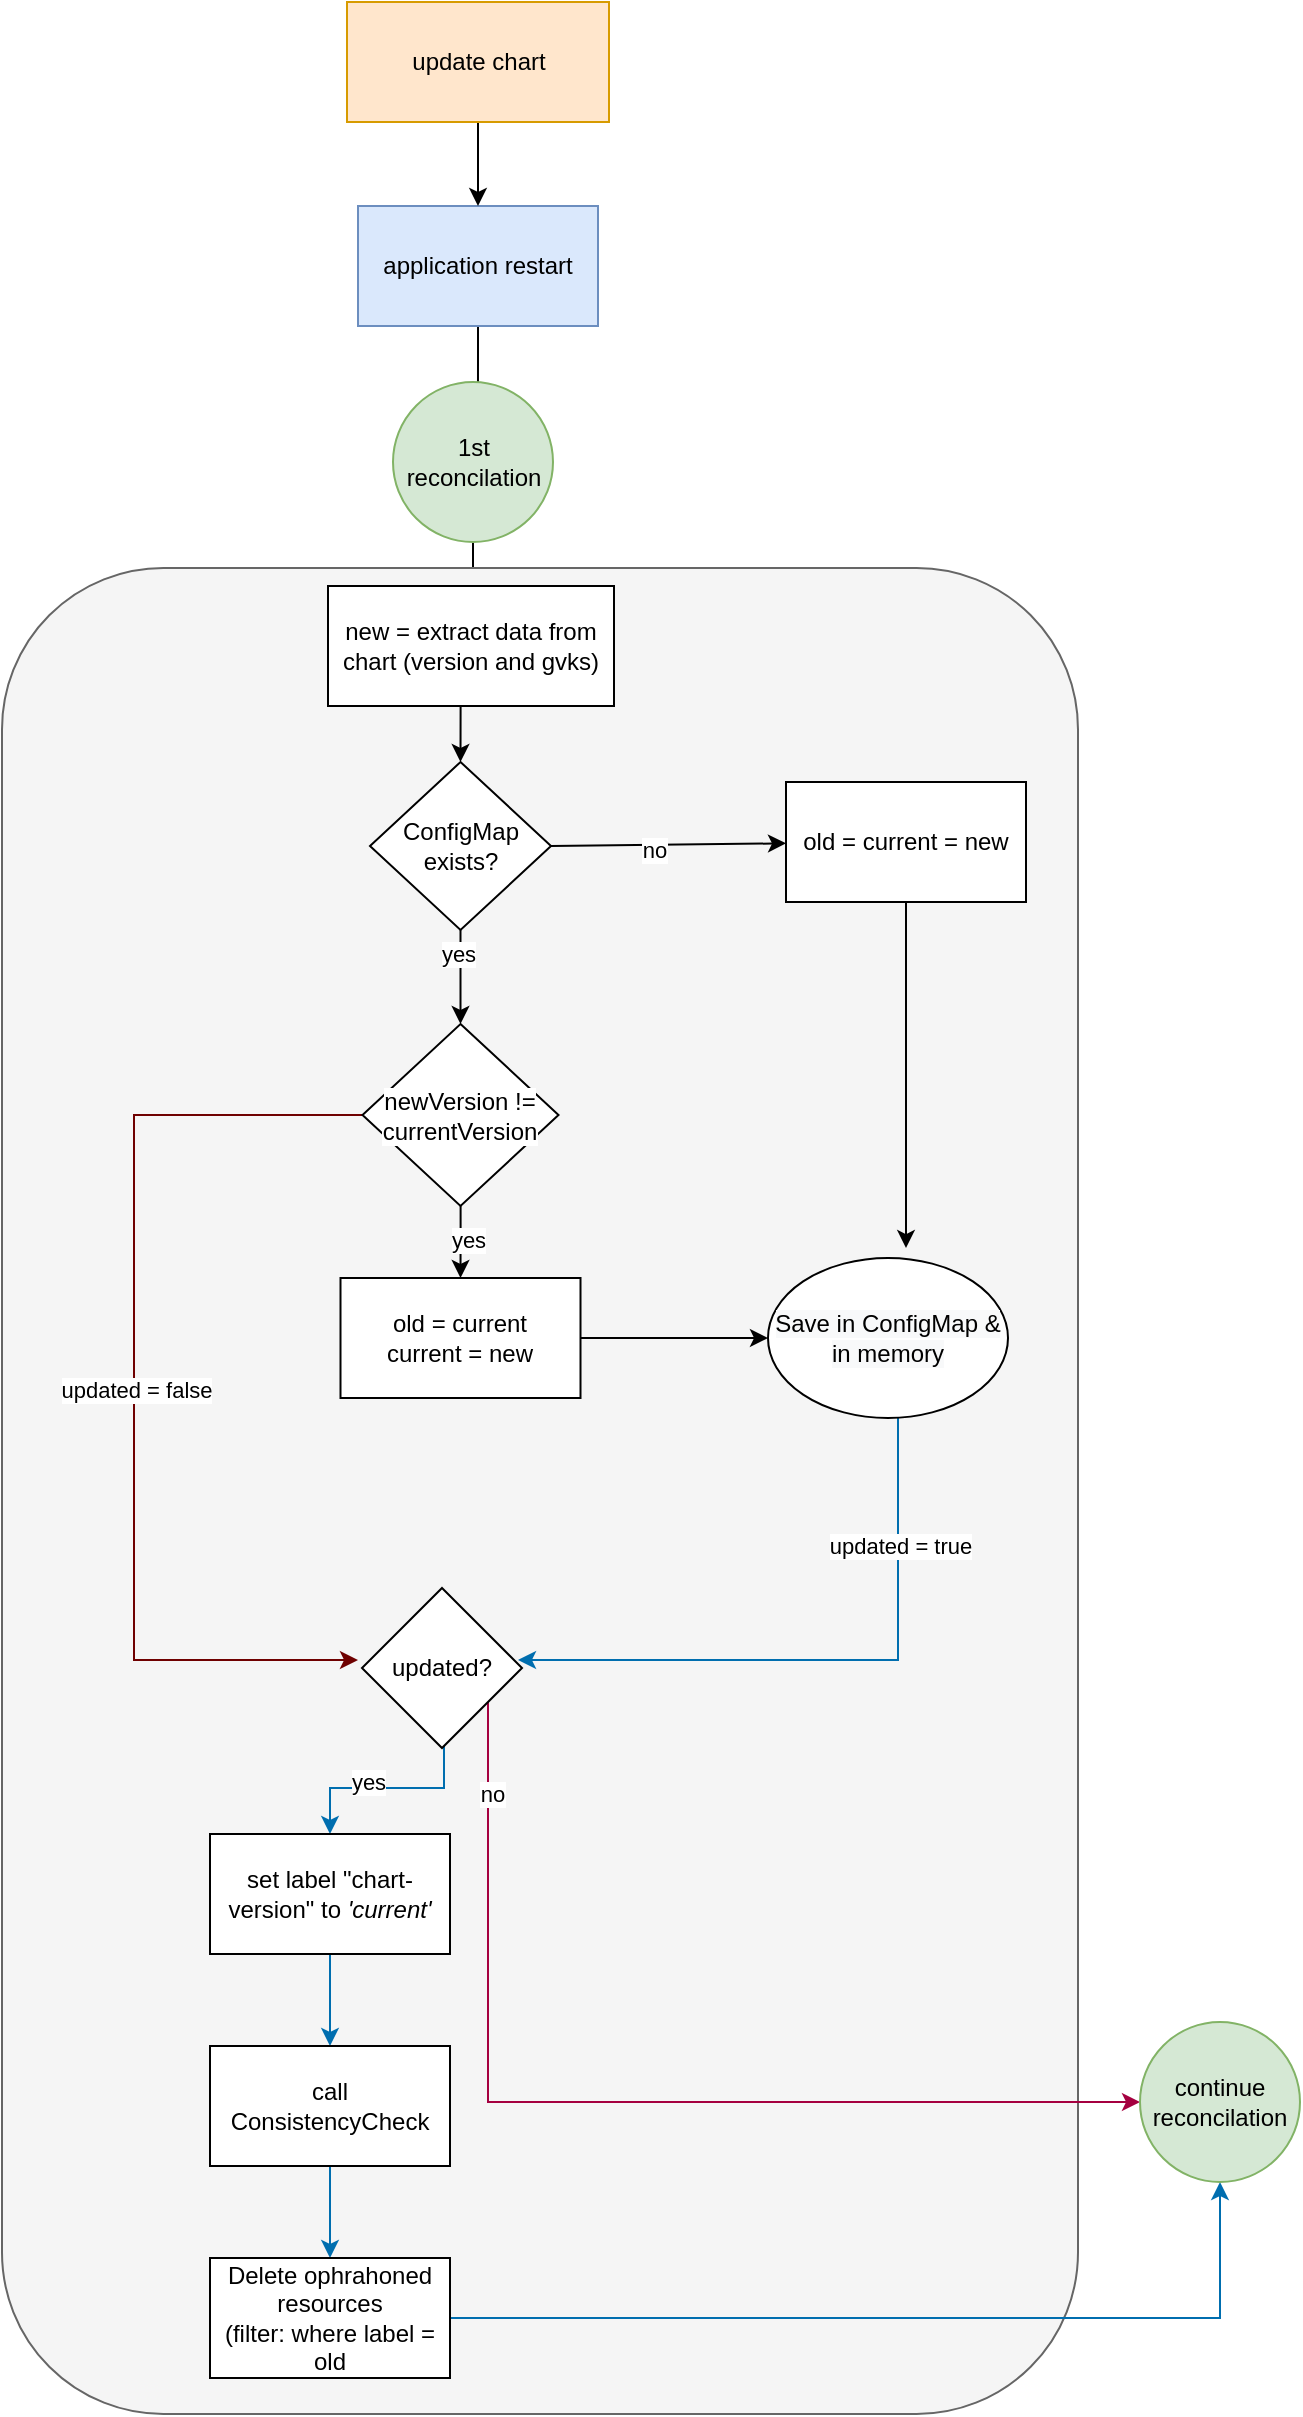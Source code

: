 <mxfile version="20.6.0" type="device"><diagram id="OHXYj9Oo1Txj0N6eSHdf" name="Strona-1"><mxGraphModel dx="3231" dy="1258" grid="0" gridSize="10" guides="1" tooltips="1" connect="1" arrows="1" fold="1" page="0" pageScale="1" pageWidth="827" pageHeight="1169" math="0" shadow="0"><root><mxCell id="0"/><mxCell id="1" parent="0"/><mxCell id="QBl34vz8bVypGpjPJ9T1-3" style="edgeStyle=orthogonalEdgeStyle;rounded=0;orthogonalLoop=1;jettySize=auto;html=1;entryX=0.531;entryY=0.188;entryDx=0;entryDy=0;entryPerimeter=0;" edge="1" parent="1" source="2K-8jbpOSL6tKk4jxHVO-1" target="QBl34vz8bVypGpjPJ9T1-2"><mxGeometry relative="1" as="geometry"/></mxCell><mxCell id="2K-8jbpOSL6tKk4jxHVO-1" value="application restart" style="rounded=0;whiteSpace=wrap;html=1;fillColor=#dae8fc;strokeColor=#6c8ebf;" parent="1" vertex="1"><mxGeometry x="-477" y="128" width="120" height="60" as="geometry"/></mxCell><mxCell id="QBl34vz8bVypGpjPJ9T1-55" style="edgeStyle=orthogonalEdgeStyle;rounded=0;orthogonalLoop=1;jettySize=auto;html=1;entryX=0.5;entryY=0;entryDx=0;entryDy=0;" edge="1" parent="1" source="2K-8jbpOSL6tKk4jxHVO-2" target="2K-8jbpOSL6tKk4jxHVO-1"><mxGeometry relative="1" as="geometry"/></mxCell><mxCell id="2K-8jbpOSL6tKk4jxHVO-2" value="update chart" style="rounded=0;whiteSpace=wrap;html=1;fillColor=#ffe6cc;strokeColor=#d79b00;" parent="1" vertex="1"><mxGeometry x="-482.5" y="26" width="131" height="60" as="geometry"/></mxCell><mxCell id="QBl34vz8bVypGpjPJ9T1-45" style="edgeStyle=orthogonalEdgeStyle;rounded=0;orthogonalLoop=1;jettySize=auto;html=1;" edge="1" parent="1" source="QBl34vz8bVypGpjPJ9T1-2" target="QBl34vz8bVypGpjPJ9T1-4"><mxGeometry relative="1" as="geometry"/></mxCell><mxCell id="QBl34vz8bVypGpjPJ9T1-2" value="1st reconcilation" style="ellipse;whiteSpace=wrap;html=1;aspect=fixed;fillColor=#d5e8d4;strokeColor=#82b366;" vertex="1" parent="1"><mxGeometry x="-459.5" y="216" width="80" height="80" as="geometry"/></mxCell><mxCell id="QBl34vz8bVypGpjPJ9T1-4" value="" style="rounded=1;whiteSpace=wrap;html=1;fillColor=#f5f5f5;fontColor=#333333;strokeColor=#666666;" vertex="1" parent="1"><mxGeometry x="-655" y="309" width="538" height="923" as="geometry"/></mxCell><mxCell id="QBl34vz8bVypGpjPJ9T1-17" style="edgeStyle=orthogonalEdgeStyle;rounded=0;orthogonalLoop=1;jettySize=auto;html=1;exitX=0.5;exitY=1;exitDx=0;exitDy=0;entryX=0.5;entryY=0;entryDx=0;entryDy=0;" edge="1" parent="1" source="QBl34vz8bVypGpjPJ9T1-5" target="QBl34vz8bVypGpjPJ9T1-16"><mxGeometry relative="1" as="geometry"/></mxCell><mxCell id="QBl34vz8bVypGpjPJ9T1-5" value="new = extract data from chart (version and gvks)" style="rounded=0;whiteSpace=wrap;html=1;" vertex="1" parent="1"><mxGeometry x="-492" y="318" width="143" height="60" as="geometry"/></mxCell><mxCell id="QBl34vz8bVypGpjPJ9T1-14" style="edgeStyle=orthogonalEdgeStyle;rounded=0;orthogonalLoop=1;jettySize=auto;html=1;entryX=0.575;entryY=-0.062;entryDx=0;entryDy=0;entryPerimeter=0;" edge="1" parent="1" source="QBl34vz8bVypGpjPJ9T1-7" target="QBl34vz8bVypGpjPJ9T1-11"><mxGeometry relative="1" as="geometry"/></mxCell><mxCell id="QBl34vz8bVypGpjPJ9T1-7" value="old = current = new" style="rounded=0;whiteSpace=wrap;html=1;" vertex="1" parent="1"><mxGeometry x="-263" y="416" width="120" height="60" as="geometry"/></mxCell><mxCell id="QBl34vz8bVypGpjPJ9T1-31" style="edgeStyle=orthogonalEdgeStyle;rounded=0;orthogonalLoop=1;jettySize=auto;html=1;entryX=1;entryY=0.5;entryDx=0;entryDy=0;fillColor=#1ba1e2;strokeColor=#006EAF;" edge="1" parent="1" source="QBl34vz8bVypGpjPJ9T1-11"><mxGeometry relative="1" as="geometry"><mxPoint x="-397" y="855" as="targetPoint"/><Array as="points"><mxPoint x="-207" y="855"/></Array></mxGeometry></mxCell><mxCell id="QBl34vz8bVypGpjPJ9T1-52" value="updated = true" style="edgeLabel;html=1;align=center;verticalAlign=middle;resizable=0;points=[];" vertex="1" connectable="0" parent="QBl34vz8bVypGpjPJ9T1-31"><mxGeometry x="-0.591" y="1" relative="1" as="geometry"><mxPoint as="offset"/></mxGeometry></mxCell><mxCell id="QBl34vz8bVypGpjPJ9T1-11" value="&lt;span style=&quot;color: rgb(0, 0, 0); font-family: Helvetica; font-size: 12px; font-style: normal; font-variant-ligatures: normal; font-variant-caps: normal; font-weight: 400; letter-spacing: normal; orphans: 2; text-align: center; text-indent: 0px; text-transform: none; widows: 2; word-spacing: 0px; -webkit-text-stroke-width: 0px; background-color: rgb(248, 249, 250); text-decoration-thickness: initial; text-decoration-style: initial; text-decoration-color: initial; float: none; display: inline !important;&quot;&gt;Save in ConfigMap &amp;amp; in memory&lt;/span&gt;" style="ellipse;whiteSpace=wrap;html=1;" vertex="1" parent="1"><mxGeometry x="-272" y="654" width="120" height="80" as="geometry"/></mxCell><mxCell id="QBl34vz8bVypGpjPJ9T1-23" style="edgeStyle=orthogonalEdgeStyle;rounded=0;orthogonalLoop=1;jettySize=auto;html=1;" edge="1" parent="1" source="QBl34vz8bVypGpjPJ9T1-12" target="QBl34vz8bVypGpjPJ9T1-11"><mxGeometry relative="1" as="geometry"/></mxCell><mxCell id="QBl34vz8bVypGpjPJ9T1-12" value="old = current&lt;br&gt;current = new" style="rounded=0;whiteSpace=wrap;html=1;" vertex="1" parent="1"><mxGeometry x="-485.75" y="664" width="120" height="60" as="geometry"/></mxCell><mxCell id="QBl34vz8bVypGpjPJ9T1-22" style="edgeStyle=orthogonalEdgeStyle;rounded=0;orthogonalLoop=1;jettySize=auto;html=1;exitX=0.5;exitY=1;exitDx=0;exitDy=0;" edge="1" parent="1" source="QBl34vz8bVypGpjPJ9T1-16" target="QBl34vz8bVypGpjPJ9T1-20"><mxGeometry relative="1" as="geometry"/></mxCell><mxCell id="QBl34vz8bVypGpjPJ9T1-26" value="yes" style="edgeLabel;html=1;align=center;verticalAlign=middle;resizable=0;points=[];" vertex="1" connectable="0" parent="QBl34vz8bVypGpjPJ9T1-22"><mxGeometry x="-0.489" y="-2" relative="1" as="geometry"><mxPoint as="offset"/></mxGeometry></mxCell><mxCell id="QBl34vz8bVypGpjPJ9T1-16" value="ConfigMap exists?" style="rhombus;whiteSpace=wrap;html=1;" vertex="1" parent="1"><mxGeometry x="-471" y="406" width="90.5" height="84" as="geometry"/></mxCell><mxCell id="QBl34vz8bVypGpjPJ9T1-18" value="" style="endArrow=classic;html=1;rounded=0;exitX=1;exitY=0.5;exitDx=0;exitDy=0;" edge="1" parent="1" source="QBl34vz8bVypGpjPJ9T1-16" target="QBl34vz8bVypGpjPJ9T1-7"><mxGeometry width="50" height="50" relative="1" as="geometry"><mxPoint x="-211" y="461" as="sourcePoint"/><mxPoint x="-161" y="411" as="targetPoint"/></mxGeometry></mxCell><mxCell id="QBl34vz8bVypGpjPJ9T1-25" value="no" style="edgeLabel;html=1;align=center;verticalAlign=middle;resizable=0;points=[];" vertex="1" connectable="0" parent="QBl34vz8bVypGpjPJ9T1-18"><mxGeometry x="-0.124" y="-2" relative="1" as="geometry"><mxPoint as="offset"/></mxGeometry></mxCell><mxCell id="QBl34vz8bVypGpjPJ9T1-24" style="edgeStyle=orthogonalEdgeStyle;rounded=0;orthogonalLoop=1;jettySize=auto;html=1;entryX=0.5;entryY=0;entryDx=0;entryDy=0;" edge="1" parent="1" source="QBl34vz8bVypGpjPJ9T1-20" target="QBl34vz8bVypGpjPJ9T1-12"><mxGeometry relative="1" as="geometry"/></mxCell><mxCell id="QBl34vz8bVypGpjPJ9T1-27" value="yes" style="edgeLabel;html=1;align=center;verticalAlign=middle;resizable=0;points=[];" vertex="1" connectable="0" parent="QBl34vz8bVypGpjPJ9T1-24"><mxGeometry x="0.046" y="-3" relative="1" as="geometry"><mxPoint as="offset"/></mxGeometry></mxCell><mxCell id="QBl34vz8bVypGpjPJ9T1-32" style="edgeStyle=orthogonalEdgeStyle;rounded=0;orthogonalLoop=1;jettySize=auto;html=1;fillColor=#a20025;strokeColor=#6F0000;" edge="1" parent="1" source="QBl34vz8bVypGpjPJ9T1-20"><mxGeometry relative="1" as="geometry"><mxPoint x="-477" y="855" as="targetPoint"/><Array as="points"><mxPoint x="-589" y="583"/><mxPoint x="-589" y="855"/></Array></mxGeometry></mxCell><mxCell id="QBl34vz8bVypGpjPJ9T1-53" value="updated = false" style="edgeLabel;html=1;align=center;verticalAlign=middle;resizable=0;points=[];" vertex="1" connectable="0" parent="QBl34vz8bVypGpjPJ9T1-32"><mxGeometry x="0.007" y="1" relative="1" as="geometry"><mxPoint as="offset"/></mxGeometry></mxCell><mxCell id="QBl34vz8bVypGpjPJ9T1-20" value="&lt;span style=&quot;color: rgb(0, 0, 0); font-family: Helvetica; font-size: 12px; font-style: normal; font-variant-ligatures: normal; font-variant-caps: normal; font-weight: 400; letter-spacing: normal; orphans: 2; text-align: center; text-indent: 0px; text-transform: none; widows: 2; word-spacing: 0px; -webkit-text-stroke-width: 0px; background-color: rgb(255, 255, 255); text-decoration-thickness: initial; text-decoration-style: initial; text-decoration-color: initial; float: none; display: inline !important;&quot;&gt;newVersion != currentVersion&lt;/span&gt;" style="rhombus;whiteSpace=wrap;html=1;" vertex="1" parent="1"><mxGeometry x="-474.75" y="537" width="98" height="91" as="geometry"/></mxCell><mxCell id="QBl34vz8bVypGpjPJ9T1-35" style="edgeStyle=orthogonalEdgeStyle;rounded=0;orthogonalLoop=1;jettySize=auto;html=1;entryX=0.5;entryY=0;entryDx=0;entryDy=0;fillColor=#1ba1e2;strokeColor=#006EAF;" edge="1" parent="1" target="QBl34vz8bVypGpjPJ9T1-34"><mxGeometry relative="1" as="geometry"><mxPoint x="-437" y="895" as="sourcePoint"/><Array as="points"><mxPoint x="-434" y="895"/><mxPoint x="-434" y="919"/><mxPoint x="-491" y="919"/></Array></mxGeometry></mxCell><mxCell id="QBl34vz8bVypGpjPJ9T1-47" value="yes" style="edgeLabel;html=1;align=center;verticalAlign=middle;resizable=0;points=[];" vertex="1" connectable="0" parent="QBl34vz8bVypGpjPJ9T1-35"><mxGeometry x="0.218" y="-3" relative="1" as="geometry"><mxPoint as="offset"/></mxGeometry></mxCell><mxCell id="QBl34vz8bVypGpjPJ9T1-37" style="edgeStyle=orthogonalEdgeStyle;rounded=0;orthogonalLoop=1;jettySize=auto;html=1;entryX=0.5;entryY=0;entryDx=0;entryDy=0;fillColor=#1ba1e2;strokeColor=#006EAF;" edge="1" parent="1" source="QBl34vz8bVypGpjPJ9T1-34" target="QBl34vz8bVypGpjPJ9T1-36"><mxGeometry relative="1" as="geometry"/></mxCell><mxCell id="QBl34vz8bVypGpjPJ9T1-34" value="set label &quot;chart-version&quot; to &lt;i&gt;'current'&lt;/i&gt;" style="rounded=0;whiteSpace=wrap;html=1;" vertex="1" parent="1"><mxGeometry x="-551" y="942" width="120" height="60" as="geometry"/></mxCell><mxCell id="QBl34vz8bVypGpjPJ9T1-40" style="edgeStyle=orthogonalEdgeStyle;rounded=0;orthogonalLoop=1;jettySize=auto;html=1;fillColor=#1ba1e2;strokeColor=#006EAF;" edge="1" parent="1" source="QBl34vz8bVypGpjPJ9T1-36" target="QBl34vz8bVypGpjPJ9T1-39"><mxGeometry relative="1" as="geometry"/></mxCell><mxCell id="QBl34vz8bVypGpjPJ9T1-36" value="call ConsistencyCheck" style="rounded=0;whiteSpace=wrap;html=1;" vertex="1" parent="1"><mxGeometry x="-551" y="1048" width="120" height="60" as="geometry"/></mxCell><mxCell id="QBl34vz8bVypGpjPJ9T1-51" style="edgeStyle=orthogonalEdgeStyle;rounded=0;orthogonalLoop=1;jettySize=auto;html=1;fillColor=#1ba1e2;strokeColor=#006EAF;" edge="1" parent="1" source="QBl34vz8bVypGpjPJ9T1-39" target="QBl34vz8bVypGpjPJ9T1-46"><mxGeometry relative="1" as="geometry"/></mxCell><mxCell id="QBl34vz8bVypGpjPJ9T1-39" value="Delete ophrahoned resources &lt;br&gt;(filter: where label = old" style="rounded=0;whiteSpace=wrap;html=1;" vertex="1" parent="1"><mxGeometry x="-551" y="1154" width="120" height="60" as="geometry"/></mxCell><mxCell id="QBl34vz8bVypGpjPJ9T1-48" style="edgeStyle=orthogonalEdgeStyle;rounded=0;orthogonalLoop=1;jettySize=auto;html=1;fillColor=#d80073;strokeColor=#A50040;" edge="1" parent="1" source="QBl34vz8bVypGpjPJ9T1-42" target="QBl34vz8bVypGpjPJ9T1-46"><mxGeometry relative="1" as="geometry"><Array as="points"><mxPoint x="-412" y="1076"/></Array></mxGeometry></mxCell><mxCell id="QBl34vz8bVypGpjPJ9T1-49" value="no" style="edgeLabel;html=1;align=center;verticalAlign=middle;resizable=0;points=[];" vertex="1" connectable="0" parent="QBl34vz8bVypGpjPJ9T1-48"><mxGeometry x="-0.825" y="2" relative="1" as="geometry"><mxPoint as="offset"/></mxGeometry></mxCell><mxCell id="QBl34vz8bVypGpjPJ9T1-42" value="updated?" style="rhombus;whiteSpace=wrap;html=1;" vertex="1" parent="1"><mxGeometry x="-475" y="819" width="80" height="80" as="geometry"/></mxCell><mxCell id="QBl34vz8bVypGpjPJ9T1-46" value="continue reconcilation" style="ellipse;whiteSpace=wrap;html=1;aspect=fixed;fillColor=#d5e8d4;strokeColor=#82b366;" vertex="1" parent="1"><mxGeometry x="-86" y="1036" width="80" height="80" as="geometry"/></mxCell></root></mxGraphModel></diagram></mxfile>